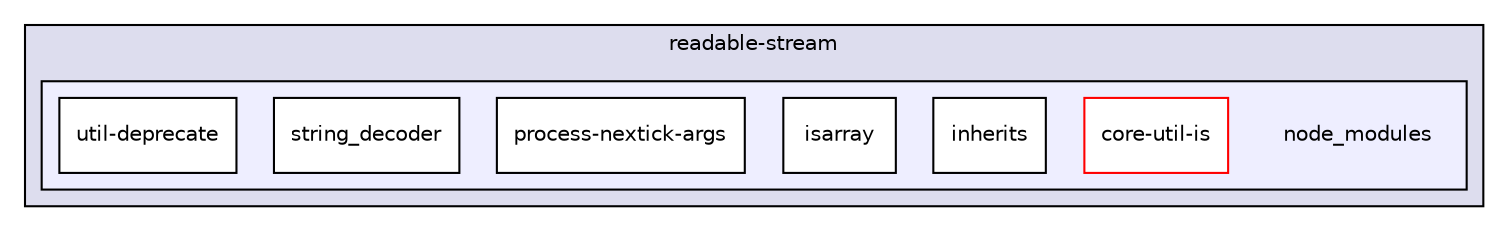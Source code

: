 digraph "gulp-src/node_modules/gulp/node_modules/gulp-util/node_modules/through2/node_modules/readable-stream/node_modules" {
  compound=true
  node [ fontsize="10", fontname="Helvetica"];
  edge [ labelfontsize="10", labelfontname="Helvetica"];
  subgraph clusterdir_124b3b000d9123bb0d133e1fcdbe2255 {
    graph [ bgcolor="#ddddee", pencolor="black", label="readable-stream" fontname="Helvetica", fontsize="10", URL="dir_124b3b000d9123bb0d133e1fcdbe2255.html"]
  subgraph clusterdir_3d11aa2b6ffbb800eca6019ad161b7a7 {
    graph [ bgcolor="#eeeeff", pencolor="black", label="" URL="dir_3d11aa2b6ffbb800eca6019ad161b7a7.html"];
    dir_3d11aa2b6ffbb800eca6019ad161b7a7 [shape=plaintext label="node_modules"];
    dir_4eeffa2188e3c2bb9141f91bdc04dead [shape=box label="core-util-is" color="red" fillcolor="white" style="filled" URL="dir_4eeffa2188e3c2bb9141f91bdc04dead.html"];
    dir_014c391ca9d93368b29d893ee1ade624 [shape=box label="inherits" color="black" fillcolor="white" style="filled" URL="dir_014c391ca9d93368b29d893ee1ade624.html"];
    dir_b34d0fbbe59c739329cba4b53ad6e8c0 [shape=box label="isarray" color="black" fillcolor="white" style="filled" URL="dir_b34d0fbbe59c739329cba4b53ad6e8c0.html"];
    dir_dbbfe316564c21b81f4241bc91bbcd1e [shape=box label="process-nextick-args" color="black" fillcolor="white" style="filled" URL="dir_dbbfe316564c21b81f4241bc91bbcd1e.html"];
    dir_831ff0615ff4c1d1c1865d3c5207144f [shape=box label="string_decoder" color="black" fillcolor="white" style="filled" URL="dir_831ff0615ff4c1d1c1865d3c5207144f.html"];
    dir_ff00034e7052f9953812ac90e8d7cb09 [shape=box label="util-deprecate" color="black" fillcolor="white" style="filled" URL="dir_ff00034e7052f9953812ac90e8d7cb09.html"];
  }
  }
}
